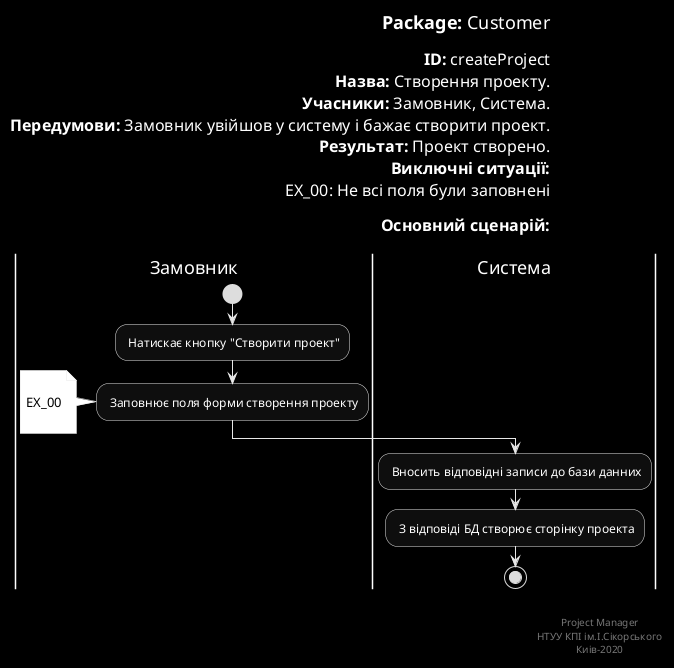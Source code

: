 @startuml
skinparam monochrome reverse
skinparam ArchimateBackgroundColor #ffffff
skinparam	shadowing false
skinparam Note {
	BackgroundColor black
	FontColor #ffffff
}

left header
<font color=000 size=18><b>Package:</b> Customer

<font color=000 size=16><b>ID:</b> createProject
<font color=000 size=16><b>Назва:</b> Створення проекту.
<font color=000 size=16><b>Учасники:</b> Замовник, Система.
<font color=000 size=16><b>Передумови:</b> Замовник увійшов у систему і бажає створити проект.
<font color=000 size=16><b>Результат:</b> Проект створено.
<font color=000 size=16><b>Виключні ситуації:</b>
<font color=000 size=16> EX_00: Не всі поля були заповнені

<font color=000 size=16><b>Основний сценарій:</b>

end header

|Замовник|
start
: Натискає кнопку "Створити проект";

: Заповнює поля форми створення проекту;
note left

	EX_00

end note

|Система|

: Вносить відповідні записи до бази данних;

: З відповіді БД створює сторінку проекта;

stop;

right footer


Project Manager
НТУУ КПІ ім.І.Сікорського
Киів-2020
end footer
@enduml